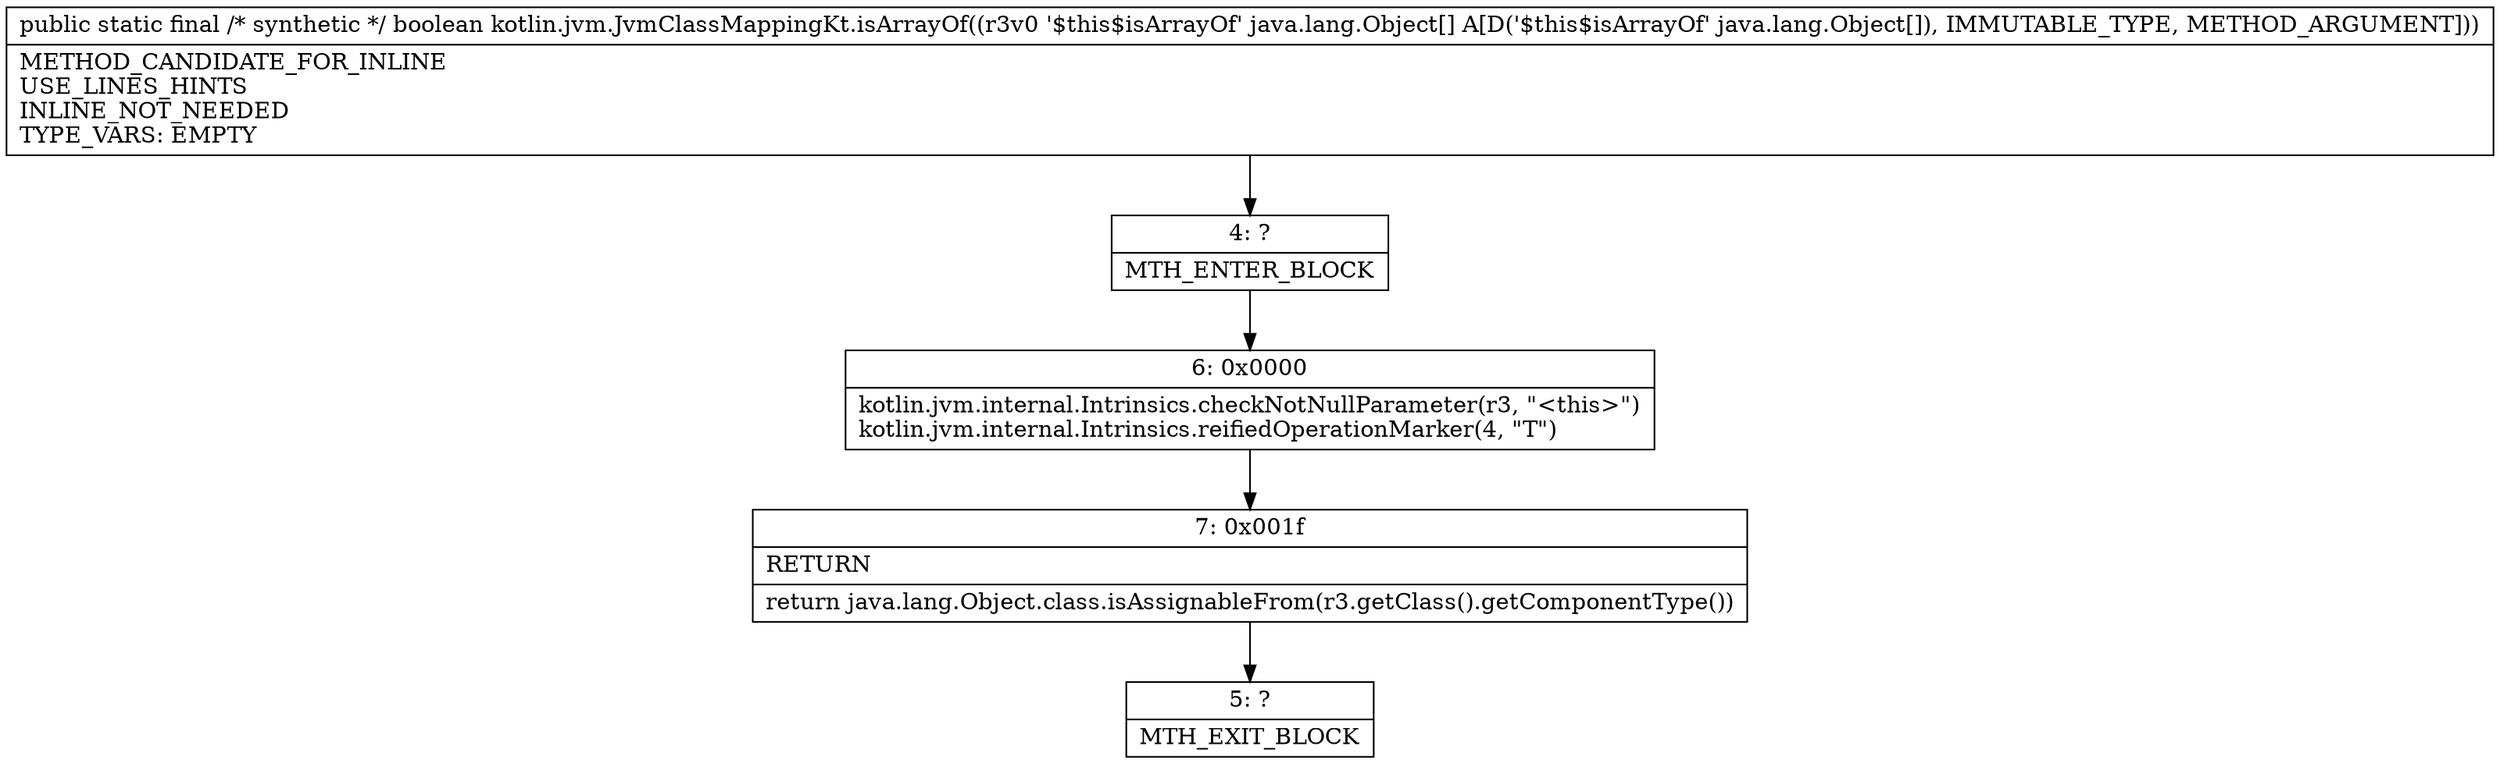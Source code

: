 digraph "CFG forkotlin.jvm.JvmClassMappingKt.isArrayOf([Ljava\/lang\/Object;)Z" {
Node_4 [shape=record,label="{4\:\ ?|MTH_ENTER_BLOCK\l}"];
Node_6 [shape=record,label="{6\:\ 0x0000|kotlin.jvm.internal.Intrinsics.checkNotNullParameter(r3, \"\<this\>\")\lkotlin.jvm.internal.Intrinsics.reifiedOperationMarker(4, \"T\")\l}"];
Node_7 [shape=record,label="{7\:\ 0x001f|RETURN\l|return java.lang.Object.class.isAssignableFrom(r3.getClass().getComponentType())\l}"];
Node_5 [shape=record,label="{5\:\ ?|MTH_EXIT_BLOCK\l}"];
MethodNode[shape=record,label="{public static final \/* synthetic *\/ boolean kotlin.jvm.JvmClassMappingKt.isArrayOf((r3v0 '$this$isArrayOf' java.lang.Object[] A[D('$this$isArrayOf' java.lang.Object[]), IMMUTABLE_TYPE, METHOD_ARGUMENT]))  | METHOD_CANDIDATE_FOR_INLINE\lUSE_LINES_HINTS\lINLINE_NOT_NEEDED\lTYPE_VARS: EMPTY\l}"];
MethodNode -> Node_4;Node_4 -> Node_6;
Node_6 -> Node_7;
Node_7 -> Node_5;
}

